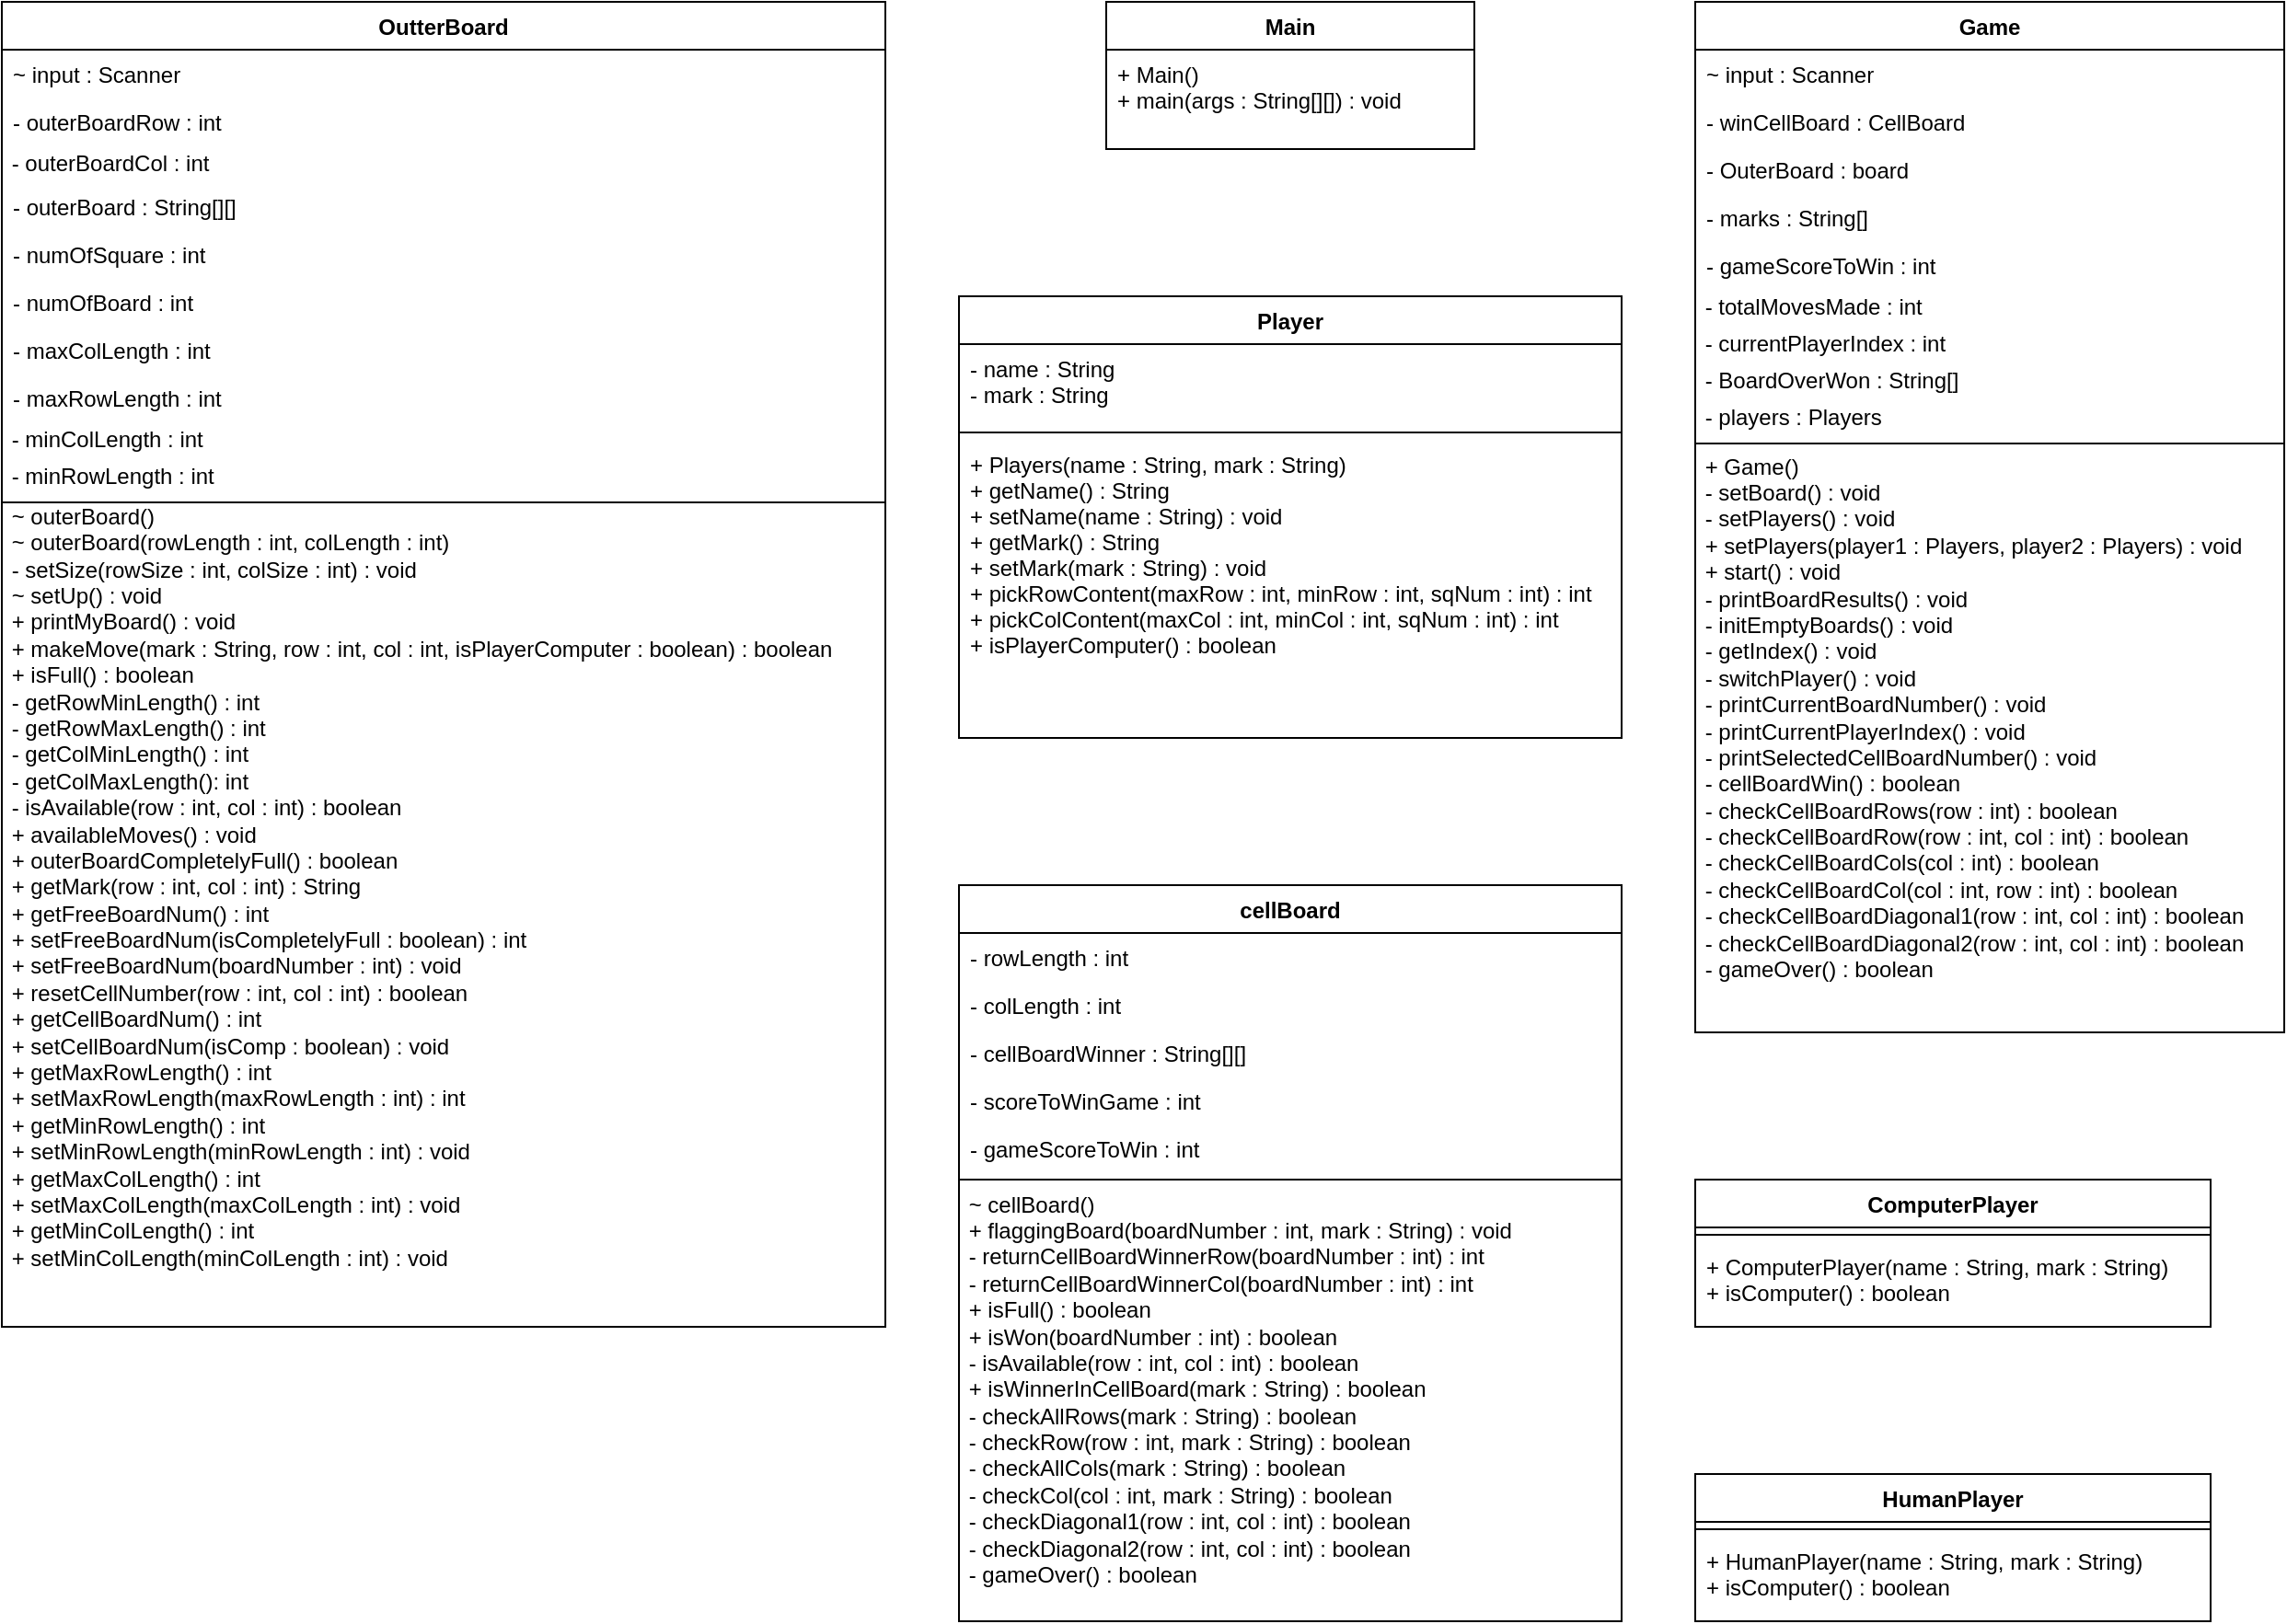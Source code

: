 <mxfile version="17.4.6" type="device"><diagram id="C5RBs43oDa-KdzZeNtuy" name="Page-1"><mxGraphModel dx="2742" dy="980" grid="1" gridSize="10" guides="1" tooltips="1" connect="1" arrows="1" fold="1" page="1" pageScale="1" pageWidth="827" pageHeight="1169" math="0" shadow="0"><root><mxCell id="WIyWlLk6GJQsqaUBKTNV-0"/><mxCell id="WIyWlLk6GJQsqaUBKTNV-1" parent="WIyWlLk6GJQsqaUBKTNV-0"/><mxCell id="zkfFHV4jXpPFQw0GAbJ--0" value="Main" style="swimlane;fontStyle=1;align=center;verticalAlign=top;childLayout=stackLayout;horizontal=1;startSize=26;horizontalStack=0;resizeParent=1;resizeLast=0;collapsible=1;marginBottom=0;rounded=0;shadow=0;strokeWidth=1;" parent="WIyWlLk6GJQsqaUBKTNV-1" vertex="1"><mxGeometry x="-200" y="40" width="200" height="80" as="geometry"><mxRectangle x="230" y="140" width="160" height="26" as="alternateBounds"/></mxGeometry></mxCell><mxCell id="zkfFHV4jXpPFQw0GAbJ--1" value="+ Main()&#10;+ main(args : String[][]) : void" style="text;align=left;verticalAlign=top;spacingLeft=4;spacingRight=4;overflow=hidden;rotatable=0;points=[[0,0.5],[1,0.5]];portConstraint=eastwest;" parent="zkfFHV4jXpPFQw0GAbJ--0" vertex="1"><mxGeometry y="26" width="200" height="44" as="geometry"/></mxCell><mxCell id="zkfFHV4jXpPFQw0GAbJ--6" value="Player" style="swimlane;fontStyle=1;align=center;verticalAlign=top;childLayout=stackLayout;horizontal=1;startSize=26;horizontalStack=0;resizeParent=1;resizeLast=0;collapsible=1;marginBottom=0;rounded=0;shadow=0;strokeWidth=1;" parent="WIyWlLk6GJQsqaUBKTNV-1" vertex="1"><mxGeometry x="-280" y="200" width="360" height="240" as="geometry"><mxRectangle x="130" y="380" width="160" height="26" as="alternateBounds"/></mxGeometry></mxCell><mxCell id="zkfFHV4jXpPFQw0GAbJ--7" value="- name : String&#10;- mark : String" style="text;align=left;verticalAlign=top;spacingLeft=4;spacingRight=4;overflow=hidden;rotatable=0;points=[[0,0.5],[1,0.5]];portConstraint=eastwest;" parent="zkfFHV4jXpPFQw0GAbJ--6" vertex="1"><mxGeometry y="26" width="360" height="44" as="geometry"/></mxCell><mxCell id="zkfFHV4jXpPFQw0GAbJ--9" value="" style="line;html=1;strokeWidth=1;align=left;verticalAlign=middle;spacingTop=-1;spacingLeft=3;spacingRight=3;rotatable=0;labelPosition=right;points=[];portConstraint=eastwest;" parent="zkfFHV4jXpPFQw0GAbJ--6" vertex="1"><mxGeometry y="70" width="360" height="8" as="geometry"/></mxCell><mxCell id="zkfFHV4jXpPFQw0GAbJ--11" value="+ Players(name : String, mark : String)&#10;+ getName() : String&#10;+ setName(name : String) : void&#10;+ getMark() : String&#10;+ setMark(mark : String) : void&#10;+ pickRowContent(maxRow : int, minRow : int, sqNum : int) : int&#10;+ pickColContent(maxCol : int, minCol : int, sqNum : int) : int&#10;+ isPlayerComputer() : boolean" style="text;align=left;verticalAlign=top;spacingLeft=4;spacingRight=4;overflow=hidden;rotatable=0;points=[[0,0.5],[1,0.5]];portConstraint=eastwest;" parent="zkfFHV4jXpPFQw0GAbJ--6" vertex="1"><mxGeometry y="78" width="360" height="132" as="geometry"/></mxCell><mxCell id="zkfFHV4jXpPFQw0GAbJ--13" value="ComputerPlayer" style="swimlane;fontStyle=1;align=center;verticalAlign=top;childLayout=stackLayout;horizontal=1;startSize=26;horizontalStack=0;resizeParent=1;resizeLast=0;collapsible=1;marginBottom=0;rounded=0;shadow=0;strokeWidth=1;" parent="WIyWlLk6GJQsqaUBKTNV-1" vertex="1"><mxGeometry x="120" y="680" width="280" height="80" as="geometry"><mxRectangle x="340" y="380" width="170" height="26" as="alternateBounds"/></mxGeometry></mxCell><mxCell id="zkfFHV4jXpPFQw0GAbJ--15" value="" style="line;html=1;strokeWidth=1;align=left;verticalAlign=middle;spacingTop=-1;spacingLeft=3;spacingRight=3;rotatable=0;labelPosition=right;points=[];portConstraint=eastwest;" parent="zkfFHV4jXpPFQw0GAbJ--13" vertex="1"><mxGeometry y="26" width="280" height="8" as="geometry"/></mxCell><mxCell id="zkfFHV4jXpPFQw0GAbJ--14" value="+ ComputerPlayer(name : String, mark : String)&#10;+ isComputer() : boolean" style="text;align=left;verticalAlign=top;spacingLeft=4;spacingRight=4;overflow=hidden;rotatable=0;points=[[0,0.5],[1,0.5]];portConstraint=eastwest;" parent="zkfFHV4jXpPFQw0GAbJ--13" vertex="1"><mxGeometry y="34" width="280" height="36" as="geometry"/></mxCell><mxCell id="zkfFHV4jXpPFQw0GAbJ--17" value="Game" style="swimlane;fontStyle=1;align=center;verticalAlign=top;childLayout=stackLayout;horizontal=1;startSize=26;horizontalStack=0;resizeParent=1;resizeLast=0;collapsible=1;marginBottom=0;rounded=0;shadow=0;strokeWidth=1;" parent="WIyWlLk6GJQsqaUBKTNV-1" vertex="1"><mxGeometry x="120" y="40" width="320" height="560" as="geometry"><mxRectangle x="550" y="140" width="160" height="26" as="alternateBounds"/></mxGeometry></mxCell><mxCell id="zkfFHV4jXpPFQw0GAbJ--18" value="~ input : Scanner" style="text;align=left;verticalAlign=top;spacingLeft=4;spacingRight=4;overflow=hidden;rotatable=0;points=[[0,0.5],[1,0.5]];portConstraint=eastwest;" parent="zkfFHV4jXpPFQw0GAbJ--17" vertex="1"><mxGeometry y="26" width="320" height="26" as="geometry"/></mxCell><mxCell id="zkfFHV4jXpPFQw0GAbJ--19" value="- winCellBoard : CellBoard" style="text;align=left;verticalAlign=top;spacingLeft=4;spacingRight=4;overflow=hidden;rotatable=0;points=[[0,0.5],[1,0.5]];portConstraint=eastwest;rounded=0;shadow=0;html=0;" parent="zkfFHV4jXpPFQw0GAbJ--17" vertex="1"><mxGeometry y="52" width="320" height="26" as="geometry"/></mxCell><mxCell id="zkfFHV4jXpPFQw0GAbJ--20" value="- OuterBoard : board" style="text;align=left;verticalAlign=top;spacingLeft=4;spacingRight=4;overflow=hidden;rotatable=0;points=[[0,0.5],[1,0.5]];portConstraint=eastwest;rounded=0;shadow=0;html=0;" parent="zkfFHV4jXpPFQw0GAbJ--17" vertex="1"><mxGeometry y="78" width="320" height="26" as="geometry"/></mxCell><mxCell id="zkfFHV4jXpPFQw0GAbJ--21" value="- marks : String[]" style="text;align=left;verticalAlign=top;spacingLeft=4;spacingRight=4;overflow=hidden;rotatable=0;points=[[0,0.5],[1,0.5]];portConstraint=eastwest;rounded=0;shadow=0;html=0;" parent="zkfFHV4jXpPFQw0GAbJ--17" vertex="1"><mxGeometry y="104" width="320" height="26" as="geometry"/></mxCell><mxCell id="zkfFHV4jXpPFQw0GAbJ--25" value="- gameScoreToWin : int" style="text;align=left;verticalAlign=top;spacingLeft=4;spacingRight=4;overflow=hidden;rotatable=0;points=[[0,0.5],[1,0.5]];portConstraint=eastwest;" parent="zkfFHV4jXpPFQw0GAbJ--17" vertex="1"><mxGeometry y="130" width="320" height="26" as="geometry"/></mxCell><mxCell id="h6NQxc1lDmJSmz_aTSPg-1" value="&amp;nbsp;- totalMovesMade : int" style="text;html=1;align=left;verticalAlign=middle;resizable=0;points=[];autosize=1;strokeColor=none;fillColor=none;" vertex="1" parent="zkfFHV4jXpPFQw0GAbJ--17"><mxGeometry y="156" width="320" height="20" as="geometry"/></mxCell><mxCell id="h6NQxc1lDmJSmz_aTSPg-2" value="&amp;nbsp;- currentPlayerIndex : int" style="text;html=1;align=left;verticalAlign=middle;resizable=0;points=[];autosize=1;strokeColor=none;fillColor=none;" vertex="1" parent="zkfFHV4jXpPFQw0GAbJ--17"><mxGeometry y="176" width="320" height="20" as="geometry"/></mxCell><mxCell id="h6NQxc1lDmJSmz_aTSPg-3" value="&amp;nbsp;- BoardOverWon : String[]" style="text;html=1;align=left;verticalAlign=middle;resizable=0;points=[];autosize=1;strokeColor=none;fillColor=none;" vertex="1" parent="zkfFHV4jXpPFQw0GAbJ--17"><mxGeometry y="196" width="320" height="20" as="geometry"/></mxCell><mxCell id="h6NQxc1lDmJSmz_aTSPg-4" value="&amp;nbsp;- players : Players" style="text;html=1;align=left;verticalAlign=middle;resizable=0;points=[];autosize=1;strokeColor=none;fillColor=none;" vertex="1" parent="zkfFHV4jXpPFQw0GAbJ--17"><mxGeometry y="216" width="320" height="20" as="geometry"/></mxCell><mxCell id="zkfFHV4jXpPFQw0GAbJ--23" value="" style="line;html=1;strokeWidth=1;align=left;verticalAlign=middle;spacingTop=-1;spacingLeft=3;spacingRight=3;rotatable=0;labelPosition=right;points=[];portConstraint=eastwest;" parent="zkfFHV4jXpPFQw0GAbJ--17" vertex="1"><mxGeometry y="236" width="320" height="8" as="geometry"/></mxCell><mxCell id="h6NQxc1lDmJSmz_aTSPg-5" value="&lt;div&gt;&lt;span&gt;&amp;nbsp;+ Game()&lt;/span&gt;&lt;/div&gt;&lt;div&gt;&lt;span&gt;&amp;nbsp;- setBoard() : void&lt;/span&gt;&lt;/div&gt;&lt;div&gt;&lt;span&gt;&amp;nbsp;- setPlayers() : void&lt;/span&gt;&lt;/div&gt;&lt;div&gt;&lt;span&gt;&amp;nbsp;+ setPlayers(player1 : Players, player2 : Players) : void&lt;/span&gt;&lt;/div&gt;&lt;div&gt;&lt;span&gt;&amp;nbsp;+ start() : void&lt;/span&gt;&lt;/div&gt;&lt;div&gt;&lt;span&gt;&amp;nbsp;- printBoardResults() : void&lt;/span&gt;&lt;/div&gt;&lt;div&gt;&lt;span&gt;&amp;nbsp;- initEmptyBoards() : void&lt;/span&gt;&lt;/div&gt;&lt;div&gt;&lt;span&gt;&amp;nbsp;- getIndex() : void&lt;/span&gt;&lt;/div&gt;&lt;div&gt;&lt;span&gt;&amp;nbsp;- switchPlayer() : void&lt;/span&gt;&lt;/div&gt;&lt;div&gt;&lt;span&gt;&amp;nbsp;- printCurrentBoardNumber() : void&lt;/span&gt;&lt;/div&gt;&lt;div&gt;&lt;span&gt;&amp;nbsp;- printCurrentPlayerIndex() : void&lt;/span&gt;&lt;/div&gt;&lt;div&gt;&lt;span&gt;&amp;nbsp;- printSelectedCellBoardNumber() : void&lt;/span&gt;&lt;/div&gt;&lt;div&gt;&lt;span&gt;&amp;nbsp;- cellBoardWin() : boolean&lt;/span&gt;&lt;/div&gt;&lt;div&gt;&lt;span&gt;&amp;nbsp;- checkCellBoardRows(row : int) : boolean&lt;/span&gt;&lt;/div&gt;&lt;div&gt;&lt;span&gt;&amp;nbsp;- checkCellBoardRow(row : int, col : int) : boolean&lt;/span&gt;&lt;/div&gt;&lt;div&gt;&lt;span&gt;&amp;nbsp;- checkCellBoardCols(col : int) : boolean&lt;/span&gt;&lt;/div&gt;&lt;div&gt;&lt;span&gt;&amp;nbsp;- checkCellBoardCol(col : int, row : int) : boolean&lt;/span&gt;&lt;/div&gt;&lt;div&gt;&lt;span&gt;&amp;nbsp;- checkCellBoardDiagonal1(row : int, col : int) : boolean&lt;/span&gt;&lt;/div&gt;&lt;div&gt;&lt;span&gt;&amp;nbsp;- checkCellBoardDiagonal2(row : int, col : int) : boolean&lt;/span&gt;&lt;/div&gt;&lt;div&gt;&lt;span&gt;&amp;nbsp;- gameOver() : boolean&lt;/span&gt;&lt;/div&gt;" style="text;html=1;align=left;verticalAlign=middle;resizable=0;points=[];autosize=1;strokeColor=none;fillColor=none;" vertex="1" parent="zkfFHV4jXpPFQw0GAbJ--17"><mxGeometry y="244" width="320" height="290" as="geometry"/></mxCell><mxCell id="h6NQxc1lDmJSmz_aTSPg-6" value="OutterBoard" style="swimlane;fontStyle=1;align=center;verticalAlign=top;childLayout=stackLayout;horizontal=1;startSize=26;horizontalStack=0;resizeParent=1;resizeLast=0;collapsible=1;marginBottom=0;rounded=0;shadow=0;strokeWidth=1;" vertex="1" parent="WIyWlLk6GJQsqaUBKTNV-1"><mxGeometry x="-800" y="40" width="480" height="720" as="geometry"><mxRectangle x="550" y="140" width="160" height="26" as="alternateBounds"/></mxGeometry></mxCell><mxCell id="h6NQxc1lDmJSmz_aTSPg-7" value="~ input : Scanner" style="text;align=left;verticalAlign=top;spacingLeft=4;spacingRight=4;overflow=hidden;rotatable=0;points=[[0,0.5],[1,0.5]];portConstraint=eastwest;" vertex="1" parent="h6NQxc1lDmJSmz_aTSPg-6"><mxGeometry y="26" width="480" height="26" as="geometry"/></mxCell><mxCell id="h6NQxc1lDmJSmz_aTSPg-8" value="- outerBoardRow : int" style="text;align=left;verticalAlign=top;spacingLeft=4;spacingRight=4;overflow=hidden;rotatable=0;points=[[0,0.5],[1,0.5]];portConstraint=eastwest;rounded=0;shadow=0;html=0;" vertex="1" parent="h6NQxc1lDmJSmz_aTSPg-6"><mxGeometry y="52" width="480" height="26" as="geometry"/></mxCell><mxCell id="h6NQxc1lDmJSmz_aTSPg-37" value="&amp;nbsp;- outerBoardCol : int" style="text;html=1;align=left;verticalAlign=middle;resizable=0;points=[];autosize=1;strokeColor=none;fillColor=none;" vertex="1" parent="h6NQxc1lDmJSmz_aTSPg-6"><mxGeometry y="78" width="480" height="20" as="geometry"/></mxCell><mxCell id="h6NQxc1lDmJSmz_aTSPg-9" value="- outerBoard : String[][]" style="text;align=left;verticalAlign=top;spacingLeft=4;spacingRight=4;overflow=hidden;rotatable=0;points=[[0,0.5],[1,0.5]];portConstraint=eastwest;rounded=0;shadow=0;html=0;" vertex="1" parent="h6NQxc1lDmJSmz_aTSPg-6"><mxGeometry y="98" width="480" height="26" as="geometry"/></mxCell><mxCell id="h6NQxc1lDmJSmz_aTSPg-10" value="- numOfSquare : int" style="text;align=left;verticalAlign=top;spacingLeft=4;spacingRight=4;overflow=hidden;rotatable=0;points=[[0,0.5],[1,0.5]];portConstraint=eastwest;rounded=0;shadow=0;html=0;" vertex="1" parent="h6NQxc1lDmJSmz_aTSPg-6"><mxGeometry y="124" width="480" height="26" as="geometry"/></mxCell><mxCell id="h6NQxc1lDmJSmz_aTSPg-11" value="- numOfBoard : int" style="text;align=left;verticalAlign=top;spacingLeft=4;spacingRight=4;overflow=hidden;rotatable=0;points=[[0,0.5],[1,0.5]];portConstraint=eastwest;rounded=0;shadow=0;html=0;" vertex="1" parent="h6NQxc1lDmJSmz_aTSPg-6"><mxGeometry y="150" width="480" height="26" as="geometry"/></mxCell><mxCell id="h6NQxc1lDmJSmz_aTSPg-12" value="- maxColLength : int" style="text;align=left;verticalAlign=top;spacingLeft=4;spacingRight=4;overflow=hidden;rotatable=0;points=[[0,0.5],[1,0.5]];portConstraint=eastwest;" vertex="1" parent="h6NQxc1lDmJSmz_aTSPg-6"><mxGeometry y="176" width="480" height="26" as="geometry"/></mxCell><mxCell id="h6NQxc1lDmJSmz_aTSPg-13" value="- maxRowLength : int" style="text;align=left;verticalAlign=top;spacingLeft=4;spacingRight=4;overflow=hidden;rotatable=0;points=[[0,0.5],[1,0.5]];portConstraint=eastwest;" vertex="1" parent="h6NQxc1lDmJSmz_aTSPg-6"><mxGeometry y="202" width="480" height="26" as="geometry"/></mxCell><mxCell id="h6NQxc1lDmJSmz_aTSPg-14" value="&amp;nbsp;- minColLength : int" style="text;html=1;align=left;verticalAlign=middle;resizable=0;points=[];autosize=1;strokeColor=none;fillColor=none;" vertex="1" parent="h6NQxc1lDmJSmz_aTSPg-6"><mxGeometry y="228" width="480" height="20" as="geometry"/></mxCell><mxCell id="h6NQxc1lDmJSmz_aTSPg-15" value="&amp;nbsp;- minRowLength : int" style="text;html=1;align=left;verticalAlign=middle;resizable=0;points=[];autosize=1;strokeColor=none;fillColor=none;" vertex="1" parent="h6NQxc1lDmJSmz_aTSPg-6"><mxGeometry y="248" width="480" height="20" as="geometry"/></mxCell><mxCell id="h6NQxc1lDmJSmz_aTSPg-18" value="" style="line;html=1;strokeWidth=1;align=left;verticalAlign=middle;spacingTop=-1;spacingLeft=3;spacingRight=3;rotatable=0;labelPosition=right;points=[];portConstraint=eastwest;" vertex="1" parent="h6NQxc1lDmJSmz_aTSPg-6"><mxGeometry y="268" width="480" height="8" as="geometry"/></mxCell><mxCell id="h6NQxc1lDmJSmz_aTSPg-19" value="&amp;nbsp;~ outerBoard()&lt;br&gt;&amp;nbsp;~ outerBoard(rowLength : int, colLength : int)&lt;br&gt;&amp;nbsp;- setSize(rowSize : int, colSize : int) : void&lt;br&gt;&amp;nbsp;~ setUp() : void&lt;br&gt;&amp;nbsp;+ printMyBoard() : void&lt;br&gt;&amp;nbsp;+ makeMove(mark : String, row : int, col : int, isPlayerComputer : boolean) : boolean&lt;br&gt;&amp;nbsp;+ isFull() : boolean&lt;br&gt;&amp;nbsp;- getRowMinLength() : int&lt;br&gt;&amp;nbsp;- getRowMaxLength() : int&lt;br&gt;&amp;nbsp;- getColMinLength() : int&lt;br&gt;&amp;nbsp;- getColMaxLength(): int&lt;br&gt;&amp;nbsp;- isAvailable(row : int, col : int) : boolean&lt;br&gt;&amp;nbsp;+ availableMoves() : void&lt;br&gt;&amp;nbsp;+ outerBoardCompletelyFull() : boolean&lt;br&gt;&amp;nbsp;+ getMark(row : int, col : int) : String&lt;br&gt;&amp;nbsp;+ getFreeBoardNum() : int&lt;br&gt;&amp;nbsp;+ setFreeBoardNum(isCompletelyFull : boolean) : int&lt;br&gt;&amp;nbsp;+ setFreeBoardNum(boardNumber : int) : void&lt;br&gt;&amp;nbsp;+ resetCellNumber(row : int, col : int) : boolean&lt;br&gt;&amp;nbsp;+ getCellBoardNum() : int&lt;br&gt;&amp;nbsp;+ setCellBoardNum(isComp : boolean) : void&lt;br&gt;&amp;nbsp;+ getMaxRowLength() : int&lt;br&gt;&amp;nbsp;+ setMaxRowLength(maxRowLength : int) : int&lt;br&gt;&amp;nbsp;+ getMinRowLength() : int&lt;br&gt;&amp;nbsp;+ setMinRowLength(minRowLength : int) : void&lt;br&gt;&amp;nbsp;+ getMaxColLength() : int&lt;br&gt;&amp;nbsp;+ setMaxColLength(maxColLength : int) : void&lt;br&gt;&amp;nbsp;+ getMinColLength() : int&lt;br&gt;&amp;nbsp;+ setMinColLength(minColLength : int) : void" style="text;html=1;align=left;verticalAlign=middle;resizable=0;points=[];autosize=1;strokeColor=none;fillColor=none;" vertex="1" parent="h6NQxc1lDmJSmz_aTSPg-6"><mxGeometry y="276" width="480" height="410" as="geometry"/></mxCell><mxCell id="h6NQxc1lDmJSmz_aTSPg-20" value="HumanPlayer" style="swimlane;fontStyle=1;align=center;verticalAlign=top;childLayout=stackLayout;horizontal=1;startSize=26;horizontalStack=0;resizeParent=1;resizeLast=0;collapsible=1;marginBottom=0;rounded=0;shadow=0;strokeWidth=1;" vertex="1" parent="WIyWlLk6GJQsqaUBKTNV-1"><mxGeometry x="120" y="840" width="280" height="80" as="geometry"><mxRectangle x="340" y="380" width="170" height="26" as="alternateBounds"/></mxGeometry></mxCell><mxCell id="h6NQxc1lDmJSmz_aTSPg-21" value="" style="line;html=1;strokeWidth=1;align=left;verticalAlign=middle;spacingTop=-1;spacingLeft=3;spacingRight=3;rotatable=0;labelPosition=right;points=[];portConstraint=eastwest;" vertex="1" parent="h6NQxc1lDmJSmz_aTSPg-20"><mxGeometry y="26" width="280" height="8" as="geometry"/></mxCell><mxCell id="h6NQxc1lDmJSmz_aTSPg-22" value="+ HumanPlayer(name : String, mark : String)&#10;+ isComputer() : boolean" style="text;align=left;verticalAlign=top;spacingLeft=4;spacingRight=4;overflow=hidden;rotatable=0;points=[[0,0.5],[1,0.5]];portConstraint=eastwest;" vertex="1" parent="h6NQxc1lDmJSmz_aTSPg-20"><mxGeometry y="34" width="280" height="36" as="geometry"/></mxCell><mxCell id="h6NQxc1lDmJSmz_aTSPg-23" value="cellBoard" style="swimlane;fontStyle=1;align=center;verticalAlign=top;childLayout=stackLayout;horizontal=1;startSize=26;horizontalStack=0;resizeParent=1;resizeLast=0;collapsible=1;marginBottom=0;rounded=0;shadow=0;strokeWidth=1;" vertex="1" parent="WIyWlLk6GJQsqaUBKTNV-1"><mxGeometry x="-280" y="520" width="360" height="400" as="geometry"><mxRectangle x="550" y="140" width="160" height="26" as="alternateBounds"/></mxGeometry></mxCell><mxCell id="h6NQxc1lDmJSmz_aTSPg-24" value="- rowLength : int" style="text;align=left;verticalAlign=top;spacingLeft=4;spacingRight=4;overflow=hidden;rotatable=0;points=[[0,0.5],[1,0.5]];portConstraint=eastwest;" vertex="1" parent="h6NQxc1lDmJSmz_aTSPg-23"><mxGeometry y="26" width="360" height="26" as="geometry"/></mxCell><mxCell id="h6NQxc1lDmJSmz_aTSPg-25" value="- colLength : int" style="text;align=left;verticalAlign=top;spacingLeft=4;spacingRight=4;overflow=hidden;rotatable=0;points=[[0,0.5],[1,0.5]];portConstraint=eastwest;rounded=0;shadow=0;html=0;" vertex="1" parent="h6NQxc1lDmJSmz_aTSPg-23"><mxGeometry y="52" width="360" height="26" as="geometry"/></mxCell><mxCell id="h6NQxc1lDmJSmz_aTSPg-26" value="- cellBoardWinner : String[][]" style="text;align=left;verticalAlign=top;spacingLeft=4;spacingRight=4;overflow=hidden;rotatable=0;points=[[0,0.5],[1,0.5]];portConstraint=eastwest;rounded=0;shadow=0;html=0;" vertex="1" parent="h6NQxc1lDmJSmz_aTSPg-23"><mxGeometry y="78" width="360" height="26" as="geometry"/></mxCell><mxCell id="h6NQxc1lDmJSmz_aTSPg-27" value="- scoreToWinGame : int" style="text;align=left;verticalAlign=top;spacingLeft=4;spacingRight=4;overflow=hidden;rotatable=0;points=[[0,0.5],[1,0.5]];portConstraint=eastwest;rounded=0;shadow=0;html=0;" vertex="1" parent="h6NQxc1lDmJSmz_aTSPg-23"><mxGeometry y="104" width="360" height="26" as="geometry"/></mxCell><mxCell id="h6NQxc1lDmJSmz_aTSPg-30" value="- gameScoreToWin : int" style="text;align=left;verticalAlign=top;spacingLeft=4;spacingRight=4;overflow=hidden;rotatable=0;points=[[0,0.5],[1,0.5]];portConstraint=eastwest;" vertex="1" parent="h6NQxc1lDmJSmz_aTSPg-23"><mxGeometry y="130" width="360" height="26" as="geometry"/></mxCell><mxCell id="h6NQxc1lDmJSmz_aTSPg-35" value="" style="line;html=1;strokeWidth=1;align=left;verticalAlign=middle;spacingTop=-1;spacingLeft=3;spacingRight=3;rotatable=0;labelPosition=right;points=[];portConstraint=eastwest;" vertex="1" parent="h6NQxc1lDmJSmz_aTSPg-23"><mxGeometry y="156" width="360" height="8" as="geometry"/></mxCell><mxCell id="h6NQxc1lDmJSmz_aTSPg-36" value="&lt;div&gt;&lt;span&gt;&amp;nbsp;~ cellBoard()&lt;/span&gt;&lt;/div&gt;&lt;div&gt;&lt;span&gt;&amp;nbsp;+ flaggingBoard(boardNumber : int, mark : String) : void&lt;/span&gt;&lt;/div&gt;&lt;div&gt;&lt;span&gt;&amp;nbsp;- returnCellBoardWinnerRow(boardNumber : int) : int&lt;/span&gt;&lt;/div&gt;&amp;nbsp;- returnCellBoardWinnerCol(boardNumber : int) : int&lt;div&gt;&lt;span&gt;&amp;nbsp;+ isFull() : boolean&lt;/span&gt;&lt;/div&gt;&lt;div&gt;&lt;span&gt;&amp;nbsp;+ isWon(boardNumber : int) : boolean&lt;/span&gt;&lt;/div&gt;&lt;div&gt;&lt;span&gt;&amp;nbsp;- isAvailable(row : int, col : int) : boolean&lt;/span&gt;&lt;/div&gt;&lt;div&gt;&lt;span&gt;&amp;nbsp;+ isWinnerInCellBoard(mark : String) : boolean&lt;/span&gt;&lt;/div&gt;&lt;div&gt;&lt;span&gt;&amp;nbsp;- checkAllRows(mark : String) : boolean&lt;/span&gt;&lt;/div&gt;&lt;div&gt;&lt;span&gt;&amp;nbsp;- checkRow(row : int, mark : String) : boolean&lt;/span&gt;&lt;/div&gt;&lt;div&gt;&lt;span&gt;&amp;nbsp;- checkAllCols(mark : String) : boolean&lt;/span&gt;&lt;/div&gt;&lt;div&gt;&lt;span&gt;&amp;nbsp;- checkCol(col : int, mark : String) : boolean&lt;/span&gt;&lt;/div&gt;&lt;div&gt;&lt;span&gt;&amp;nbsp;- checkDiagonal1(row : int, col : int) : boolean&lt;/span&gt;&lt;/div&gt;&lt;div&gt;&lt;span&gt;&amp;nbsp;- checkDiagonal2(row : int, col : int) : boolean&lt;/span&gt;&lt;/div&gt;&lt;div&gt;&lt;span&gt;&amp;nbsp;- gameOver() : boolean&lt;/span&gt;&lt;/div&gt;" style="text;html=1;align=left;verticalAlign=middle;resizable=0;points=[];autosize=1;strokeColor=none;fillColor=none;" vertex="1" parent="h6NQxc1lDmJSmz_aTSPg-23"><mxGeometry y="164" width="360" height="220" as="geometry"/></mxCell></root></mxGraphModel></diagram></mxfile>